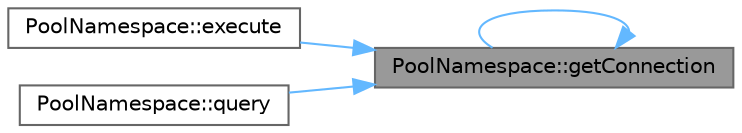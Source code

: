 digraph "PoolNamespace::getConnection"
{
 // INTERACTIVE_SVG=YES
 // LATEX_PDF_SIZE
  bgcolor="transparent";
  edge [fontname=Helvetica,fontsize=10,labelfontname=Helvetica,labelfontsize=10];
  node [fontname=Helvetica,fontsize=10,shape=box,height=0.2,width=0.4];
  rankdir="RL";
  Node1 [id="Node000001",label="PoolNamespace::getConnection",height=0.2,width=0.4,color="gray40", fillcolor="grey60", style="filled", fontcolor="black",tooltip=" "];
  Node1 -> Node2 [id="edge1_Node000001_Node000002",dir="back",color="steelblue1",style="solid",tooltip=" "];
  Node2 [id="Node000002",label="PoolNamespace::execute",height=0.2,width=0.4,color="grey40", fillcolor="white", style="filled",URL="$d1/dd1/a00804_acee0ef55bba7093a0d76e37937b695ff.html#acee0ef55bba7093a0d76e37937b695ff",tooltip="pool cluster execute"];
  Node1 -> Node1 [id="edge2_Node000001_Node000001",dir="back",color="steelblue1",style="solid",tooltip=" "];
  Node1 -> Node3 [id="edge3_Node000001_Node000003",dir="back",color="steelblue1",style="solid",tooltip=" "];
  Node3 [id="Node000003",label="PoolNamespace::query",height=0.2,width=0.4,color="grey40", fillcolor="white", style="filled",URL="$d1/dd1/a00804_a1a068b77db056b62498bf78b59dd26ce.html#a1a068b77db056b62498bf78b59dd26ce",tooltip="pool cluster query"];
}
